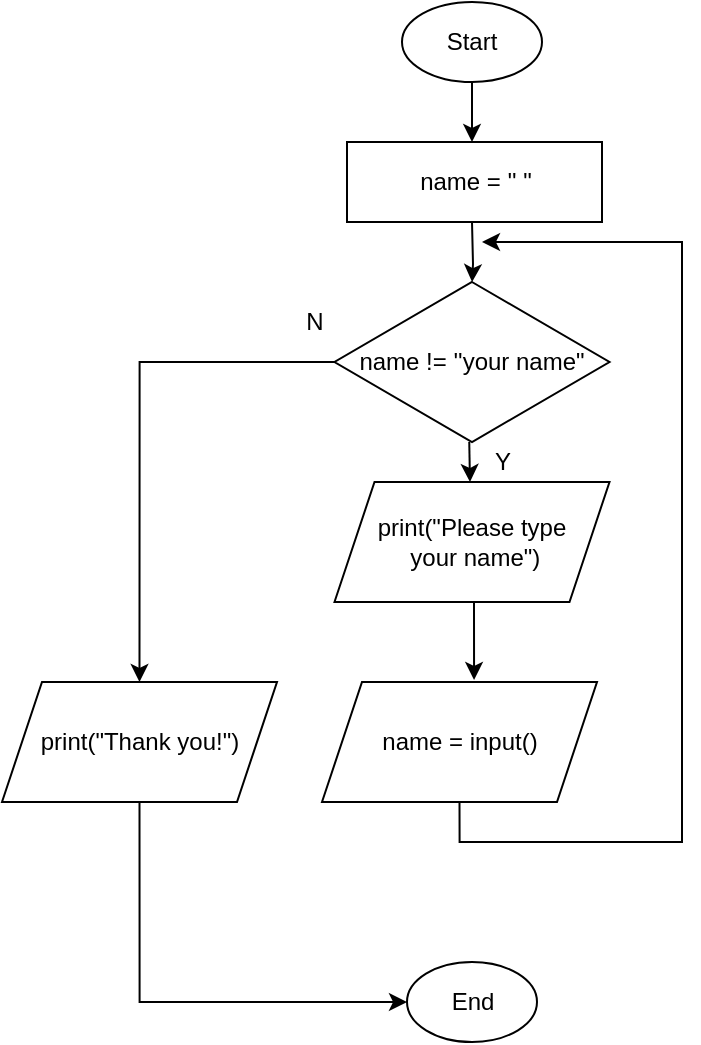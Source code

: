 <mxfile version="15.5.2" type="github">
  <diagram id="C5RBs43oDa-KdzZeNtuy" name="Page-1">
    <mxGraphModel dx="1693" dy="601" grid="1" gridSize="10" guides="1" tooltips="1" connect="1" arrows="1" fold="1" page="1" pageScale="1" pageWidth="827" pageHeight="1169" math="0" shadow="0">
      <root>
        <mxCell id="WIyWlLk6GJQsqaUBKTNV-0" />
        <mxCell id="WIyWlLk6GJQsqaUBKTNV-1" parent="WIyWlLk6GJQsqaUBKTNV-0" />
        <mxCell id="RyRgN0xtBMv2pA18CDNG-2" value="" style="edgeStyle=orthogonalEdgeStyle;rounded=0;orthogonalLoop=1;jettySize=auto;html=1;" edge="1" parent="WIyWlLk6GJQsqaUBKTNV-1" source="RyRgN0xtBMv2pA18CDNG-0">
          <mxGeometry relative="1" as="geometry">
            <mxPoint x="215" y="120" as="targetPoint" />
          </mxGeometry>
        </mxCell>
        <mxCell id="RyRgN0xtBMv2pA18CDNG-0" value="Start" style="ellipse;whiteSpace=wrap;html=1;" vertex="1" parent="WIyWlLk6GJQsqaUBKTNV-1">
          <mxGeometry x="180" y="50" width="70" height="40" as="geometry" />
        </mxCell>
        <mxCell id="RyRgN0xtBMv2pA18CDNG-4" value="" style="edgeStyle=orthogonalEdgeStyle;rounded=0;orthogonalLoop=1;jettySize=auto;html=1;" edge="1" parent="WIyWlLk6GJQsqaUBKTNV-1" target="RyRgN0xtBMv2pA18CDNG-3">
          <mxGeometry relative="1" as="geometry">
            <mxPoint x="215" y="160" as="sourcePoint" />
          </mxGeometry>
        </mxCell>
        <mxCell id="RyRgN0xtBMv2pA18CDNG-7" value="" style="edgeStyle=orthogonalEdgeStyle;rounded=0;orthogonalLoop=1;jettySize=auto;html=1;entryX=0.5;entryY=0;entryDx=0;entryDy=0;exitX=0;exitY=0.5;exitDx=0;exitDy=0;" edge="1" parent="WIyWlLk6GJQsqaUBKTNV-1" source="RyRgN0xtBMv2pA18CDNG-3" target="RyRgN0xtBMv2pA18CDNG-9">
          <mxGeometry relative="1" as="geometry">
            <mxPoint x="215" y="300" as="targetPoint" />
          </mxGeometry>
        </mxCell>
        <mxCell id="RyRgN0xtBMv2pA18CDNG-3" value="name != &#39;&#39;your name&quot;" style="rhombus;whiteSpace=wrap;html=1;" vertex="1" parent="WIyWlLk6GJQsqaUBKTNV-1">
          <mxGeometry x="146.25" y="190" width="137.5" height="80" as="geometry" />
        </mxCell>
        <mxCell id="RyRgN0xtBMv2pA18CDNG-5" value="name = &#39;&#39; &quot;" style="rounded=0;whiteSpace=wrap;html=1;" vertex="1" parent="WIyWlLk6GJQsqaUBKTNV-1">
          <mxGeometry x="152.5" y="120" width="127.5" height="40" as="geometry" />
        </mxCell>
        <mxCell id="RyRgN0xtBMv2pA18CDNG-11" value="" style="edgeStyle=orthogonalEdgeStyle;rounded=0;orthogonalLoop=1;jettySize=auto;html=1;exitX=0.5;exitY=1;exitDx=0;exitDy=0;" edge="1" parent="WIyWlLk6GJQsqaUBKTNV-1" source="RyRgN0xtBMv2pA18CDNG-9" target="RyRgN0xtBMv2pA18CDNG-10">
          <mxGeometry relative="1" as="geometry">
            <Array as="points">
              <mxPoint x="49" y="550" />
            </Array>
          </mxGeometry>
        </mxCell>
        <mxCell id="RyRgN0xtBMv2pA18CDNG-9" value="print(&quot;Thank you!&quot;)" style="shape=parallelogram;perimeter=parallelogramPerimeter;whiteSpace=wrap;html=1;fixedSize=1;" vertex="1" parent="WIyWlLk6GJQsqaUBKTNV-1">
          <mxGeometry x="-20" y="390" width="137.5" height="60" as="geometry" />
        </mxCell>
        <mxCell id="RyRgN0xtBMv2pA18CDNG-10" value="End" style="ellipse;whiteSpace=wrap;html=1;" vertex="1" parent="WIyWlLk6GJQsqaUBKTNV-1">
          <mxGeometry x="182.5" y="530" width="65" height="40" as="geometry" />
        </mxCell>
        <mxCell id="RyRgN0xtBMv2pA18CDNG-12" value="N" style="text;html=1;align=center;verticalAlign=middle;resizable=0;points=[];autosize=1;strokeColor=none;fillColor=none;" vertex="1" parent="WIyWlLk6GJQsqaUBKTNV-1">
          <mxGeometry x="126.25" y="200" width="20" height="20" as="geometry" />
        </mxCell>
        <mxCell id="RyRgN0xtBMv2pA18CDNG-15" value="print(&quot;Please type&lt;br&gt;&amp;nbsp;your name&quot;)" style="shape=parallelogram;perimeter=parallelogramPerimeter;whiteSpace=wrap;html=1;fixedSize=1;" vertex="1" parent="WIyWlLk6GJQsqaUBKTNV-1">
          <mxGeometry x="146.25" y="290" width="137.5" height="60" as="geometry" />
        </mxCell>
        <mxCell id="RyRgN0xtBMv2pA18CDNG-16" value="name = input()" style="shape=parallelogram;perimeter=parallelogramPerimeter;whiteSpace=wrap;html=1;fixedSize=1;" vertex="1" parent="WIyWlLk6GJQsqaUBKTNV-1">
          <mxGeometry x="140" y="390" width="137.5" height="60" as="geometry" />
        </mxCell>
        <mxCell id="RyRgN0xtBMv2pA18CDNG-18" value="" style="edgeStyle=orthogonalEdgeStyle;rounded=0;orthogonalLoop=1;jettySize=auto;html=1;exitX=0.49;exitY=1;exitDx=0;exitDy=0;exitPerimeter=0;" edge="1" parent="WIyWlLk6GJQsqaUBKTNV-1" source="RyRgN0xtBMv2pA18CDNG-3">
          <mxGeometry relative="1" as="geometry">
            <mxPoint x="225" y="170" as="sourcePoint" />
            <mxPoint x="214" y="290" as="targetPoint" />
          </mxGeometry>
        </mxCell>
        <mxCell id="RyRgN0xtBMv2pA18CDNG-19" value="" style="edgeStyle=orthogonalEdgeStyle;rounded=0;orthogonalLoop=1;jettySize=auto;html=1;exitX=0.5;exitY=1;exitDx=0;exitDy=0;entryX=0.553;entryY=-0.017;entryDx=0;entryDy=0;entryPerimeter=0;" edge="1" parent="WIyWlLk6GJQsqaUBKTNV-1" source="RyRgN0xtBMv2pA18CDNG-15" target="RyRgN0xtBMv2pA18CDNG-16">
          <mxGeometry relative="1" as="geometry">
            <mxPoint x="225" y="100" as="sourcePoint" />
            <mxPoint x="225" y="130" as="targetPoint" />
          </mxGeometry>
        </mxCell>
        <mxCell id="RyRgN0xtBMv2pA18CDNG-20" value="" style="edgeStyle=orthogonalEdgeStyle;rounded=0;orthogonalLoop=1;jettySize=auto;html=1;exitX=0.5;exitY=1;exitDx=0;exitDy=0;" edge="1" parent="WIyWlLk6GJQsqaUBKTNV-1" source="RyRgN0xtBMv2pA18CDNG-16">
          <mxGeometry relative="1" as="geometry">
            <mxPoint x="235" y="110" as="sourcePoint" />
            <mxPoint x="220" y="170" as="targetPoint" />
            <Array as="points">
              <mxPoint x="209" y="470" />
              <mxPoint x="320" y="470" />
              <mxPoint x="320" y="170" />
            </Array>
          </mxGeometry>
        </mxCell>
        <mxCell id="RyRgN0xtBMv2pA18CDNG-21" value="Y" style="text;html=1;align=center;verticalAlign=middle;resizable=0;points=[];autosize=1;strokeColor=none;fillColor=none;" vertex="1" parent="WIyWlLk6GJQsqaUBKTNV-1">
          <mxGeometry x="220" y="270" width="20" height="20" as="geometry" />
        </mxCell>
      </root>
    </mxGraphModel>
  </diagram>
</mxfile>
